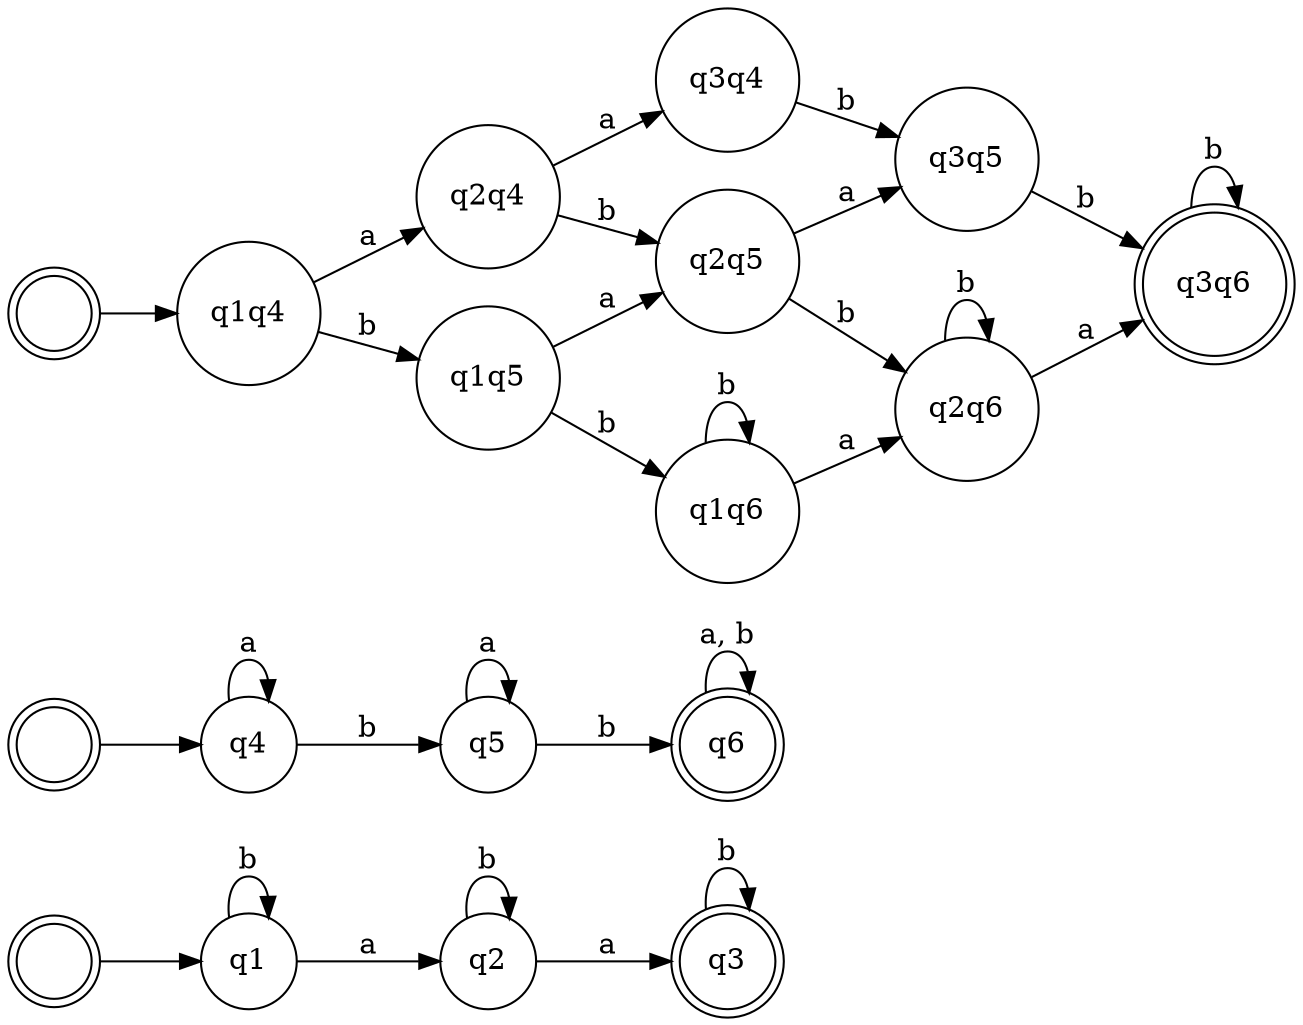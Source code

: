 digraph finite_state_machine {
    rankdir=LR;
    node [shape = circle];  q1 q2 q4 q5 q1q4 q2q4 q1q5 q3q4 q2q5 q1q6 q2q6 q3q5;
    node [shape = doublecircle];  q3 q6 q3q6;
    "  " -> q1q4
    q1q4 -> q2q4 [label = "a"];
    q1q5 -> q2q5 [label = "a"];
    q1q6 -> q2q6 [label = "a"];
    q1q4 -> q1q5 [label = "b"];
    q1q5 -> q1q6 [label = "b"];
    q1q6 -> q1q6 [label = "b"];
    q2q4 -> q3q4 [label = "a"];
    q2q5 -> q3q5 [label = "a"];
    q2q6 -> q3q6 [label = "a"];
    q2q4 -> q2q5 [label = "b"];
    q2q5 -> q2q6 [label = "b"];
    q2q6 -> q2q6 [label = "b"];
    q3q4 -> q3q5 [label = "b"];
    q3q5 -> q3q6 [label = "b"];
    q3q6 -> q3q6 [label = "b"];
    "" -> q1
    q1 -> q1 [label = "b"];
    q1 -> q2 [label = "a"];
    q2 -> q2 [label = "b"];
    q2 -> q3 [label = "a"];
    q3 -> q3 [label = "b"];
    " " -> q4
    q4 -> q4 [label = "a"];
    q4 -> q5 [label = "b"];
    q5 -> q5 [label = "a"];
    q5 -> q6 [label = "b"];
    q6 -> q6 [label = "a, b"];
}
